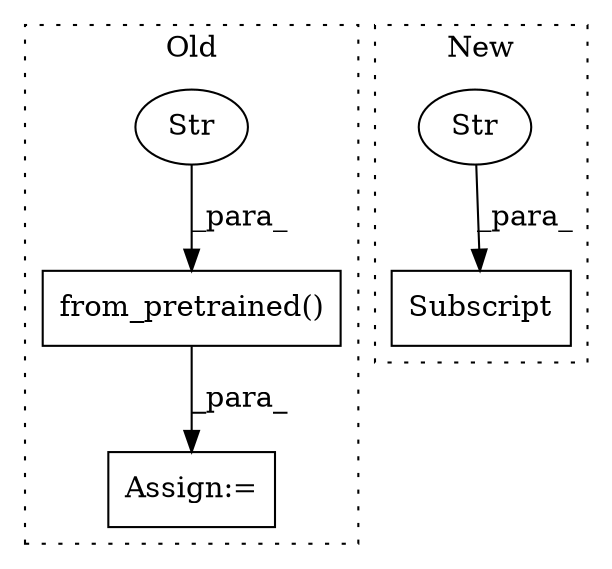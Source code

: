 digraph G {
subgraph cluster0 {
1 [label="from_pretrained()" a="75" s="396,428" l="26,1" shape="box"];
4 [label="Assign:=" a="68" s="621" l="3" shape="box"];
5 [label="Str" a="66" s="422" l="6" shape="ellipse"];
label = "Old";
style="dotted";
}
subgraph cluster1 {
2 [label="Subscript" a="63" s="639,0" l="24,0" shape="box"];
3 [label="Str" a="66" s="651" l="11" shape="ellipse"];
label = "New";
style="dotted";
}
1 -> 4 [label="_para_"];
3 -> 2 [label="_para_"];
5 -> 1 [label="_para_"];
}